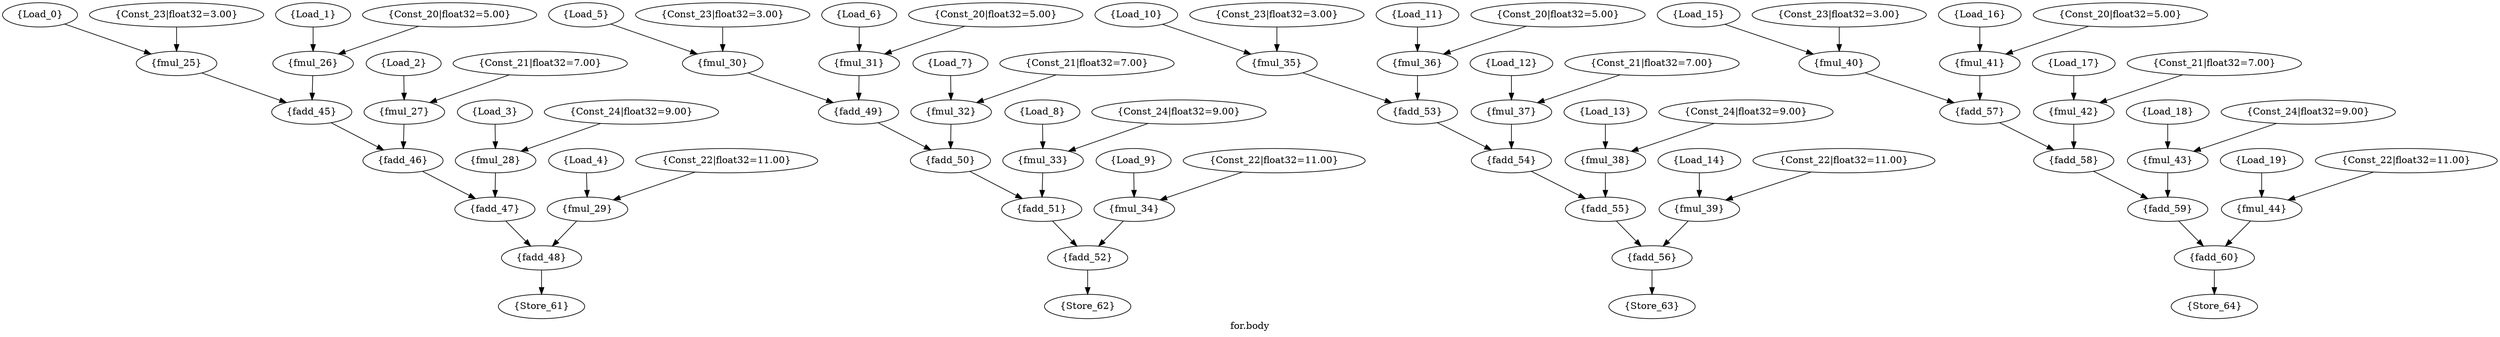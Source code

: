 /*
{
    "ALU" : ["FADD", "FMUL"],
    "MEMPORT" : ["input", "output"],
    "Constant" : ["const"],
    "Any2Pins" : "inPinA,inPinB"
}
*/

strict digraph "for.body" {
label="for.body";
Load_0 [data=array, label="{Load_0}", opcode=INPUT, h_width=32];
Load_1 [data=array, label="{Load_1}", opcode=INPUT, h_width=32];
Load_2 [data=array, label="{Load_2}", opcode=INPUT, h_width=32];
Load_3 [data=array, label="{Load_3}", opcode=INPUT, h_width=32];
Load_4 [data=array, label="{Load_4}", opcode=INPUT, h_width=32];
Load_5 [data=array, label="{Load_5}", opcode=INPUT, h_width=32];
Load_6 [data=array, label="{Load_6}", opcode=INPUT, h_width=32];
Load_7 [data=array, label="{Load_7}", opcode=INPUT, h_width=32];
Load_8 [data=array, label="{Load_8}", opcode=INPUT, h_width=32];
Load_9 [data=array, label="{Load_9}", opcode=INPUT, h_width=32];
Load_10 [data=array, label="{Load_10}", opcode=INPUT, h_width=32];
Load_11 [data=array, label="{Load_11}", opcode=INPUT, h_width=32];
Load_12 [data=array, label="{Load_12}", opcode=INPUT, h_width=32];
Load_13 [data=array, label="{Load_13}", opcode=INPUT, h_width=32];
Load_14 [data=array, label="{Load_14}", opcode=INPUT, h_width=32];
Load_15 [data=array, label="{Load_15}", opcode=INPUT, h_width=32];
Load_16 [data=array, label="{Load_16}", opcode=INPUT, h_width=32];
Load_17 [data=array, label="{Load_17}", opcode=INPUT, h_width=32];
Load_18 [data=array, label="{Load_18}", opcode=INPUT, h_width=32];
Load_19 [data=array, label="{Load_19}", opcode=INPUT, h_width=32];
fmul_25 [label="{fmul_25}", opcode=FMUL, h_width=32];
fmul_26 [label="{fmul_26}", opcode=FMUL, h_width=32];
fmul_27 [label="{fmul_27}", opcode=FMUL, h_width=32];
fmul_28 [label="{fmul_28}", opcode=FMUL, h_width=32];
fmul_29 [label="{fmul_29}", opcode=FMUL, h_width=32];
fmul_30 [label="{fmul_30}", opcode=FMUL, h_width=32];
fmul_31 [label="{fmul_31}", opcode=FMUL, h_width=32];
fmul_32 [label="{fmul_32}", opcode=FMUL, h_width=32];
fmul_33 [label="{fmul_33}", opcode=FMUL, h_width=32];
fmul_34 [label="{fmul_34}", opcode=FMUL, h_width=32];
fmul_35 [label="{fmul_35}", opcode=FMUL, h_width=32];
fmul_36 [label="{fmul_36}", opcode=FMUL, h_width=32];
fmul_37 [label="{fmul_37}", opcode=FMUL, h_width=32];
fmul_38 [label="{fmul_38}", opcode=FMUL, h_width=32];
fmul_39 [label="{fmul_39}", opcode=FMUL, h_width=32];
fmul_40 [label="{fmul_40}", opcode=FMUL, h_width=32];
fmul_41 [label="{fmul_41}", opcode=FMUL, h_width=32];
fmul_42 [label="{fmul_42}", opcode=FMUL, h_width=32];
fmul_43 [label="{fmul_43}", opcode=FMUL, h_width=32];
fmul_44 [label="{fmul_44}", opcode=FMUL, h_width=32];
fadd_45 [label="{fadd_45}", opcode=FADD, h_width=32];
fadd_46 [label="{fadd_46}", opcode=FADD, h_width=32];
fadd_47 [label="{fadd_47}", opcode=FADD, h_width=32];
fadd_48 [label="{fadd_48}", opcode=FADD, h_width=32];
fadd_49 [label="{fadd_49}", opcode=FADD, h_width=32];
fadd_50 [label="{fadd_50}", opcode=FADD, h_width=32];
fadd_51 [label="{fadd_51}", opcode=FADD, h_width=32];
fadd_52 [label="{fadd_52}", opcode=FADD, h_width=32];
fadd_53 [label="{fadd_53}", opcode=FADD, h_width=32];
fadd_54 [label="{fadd_54}", opcode=FADD, h_width=32];
fadd_55 [label="{fadd_55}", opcode=FADD, h_width=32];
fadd_56 [label="{fadd_56}", opcode=FADD, h_width=32];
fadd_57 [label="{fadd_57}", opcode=FADD, h_width=32];
fadd_58 [label="{fadd_58}", opcode=FADD, h_width=32];
fadd_59 [label="{fadd_59}", opcode=FADD, h_width=32];
fadd_60 [label="{fadd_60}", opcode=FADD, h_width=32];
Store_61 [data=arraySol, label="{Store_61}", opcode=OUTPUT, h_width=32];
Store_62 [data=arraySol, label="{Store_62}", opcode=OUTPUT, h_width=32];
Store_63 [data=arraySol, label="{Store_63}", opcode=OUTPUT, h_width=32];
Store_64 [data=arraySol, label="{Store_64}", opcode=OUTPUT, h_width=32];
Const_66 [constVal="1", float32="5.00", label="{Const_20|float32=5.00}", opcode=CONST, h_width=32];
Const_67 [constVal="1", float32="5.00", label="{Const_20|float32=5.00}", opcode=CONST, h_width=32];
Const_68 [constVal="1", float32="5.00", label="{Const_20|float32=5.00}", opcode=CONST, h_width=32];
Const_69 [constVal="1", float32="5.00", label="{Const_20|float32=5.00}", opcode=CONST, h_width=32];
Const_70 [constVal="1", float32="7.00", label="{Const_21|float32=7.00}", opcode=CONST, h_width=32];
Const_71 [constVal="1", float32="7.00", label="{Const_21|float32=7.00}", opcode=CONST, h_width=32];
Const_72 [constVal="1", float32="7.00", label="{Const_21|float32=7.00}", opcode=CONST, h_width=32];
Const_73 [constVal="1", float32="7.00", label="{Const_21|float32=7.00}", opcode=CONST, h_width=32];
Const_74 [constVal="1", float32="11.00", label="{Const_22|float32=11.00}", opcode=CONST, h_width=32];
Const_75 [constVal="1", float32="11.00", label="{Const_22|float32=11.00}", opcode=CONST, h_width=32];
Const_76 [constVal="1", float32="11.00", label="{Const_22|float32=11.00}", opcode=CONST, h_width=32];
Const_77 [constVal="1", float32="11.00", label="{Const_22|float32=11.00}", opcode=CONST, h_width=32];
Const_78 [constVal="1", float32="3.00", label="{Const_23|float32=3.00}", opcode=CONST, h_width=32];
Const_79 [constVal="1", float32="3.00", label="{Const_23|float32=3.00}", opcode=CONST, h_width=32];
Const_80 [constVal="1", float32="3.00", label="{Const_23|float32=3.00}", opcode=CONST, h_width=32];
Const_81 [constVal="1", float32="3.00", label="{Const_23|float32=3.00}", opcode=CONST, h_width=32];
Const_82 [constVal="1", float32="9.00", label="{Const_24|float32=9.00}", opcode=CONST, h_width=32];
Const_83 [constVal="1", float32="9.00", label="{Const_24|float32=9.00}", opcode=CONST, h_width=32];
Const_84 [constVal="1", float32="9.00", label="{Const_24|float32=9.00}", opcode=CONST, h_width=32];
Const_85 [constVal="1", float32="9.00", label="{Const_24|float32=9.00}", opcode=CONST, h_width=32];
Load_0 -> fmul_25  [driver=outPinA, load=Any2Pins];
Load_1 -> fmul_26  [driver=outPinA, load=Any2Pins];
Load_2 -> fmul_27  [driver=outPinA, load=Any2Pins];
Load_3 -> fmul_28  [driver=outPinA, load=Any2Pins];
Load_4 -> fmul_29  [driver=outPinA, load=Any2Pins];
Load_5 -> fmul_30  [driver=outPinA, load=Any2Pins];
Load_6 -> fmul_31  [driver=outPinA, load=Any2Pins];
Load_7 -> fmul_32  [driver=outPinA, load=Any2Pins];
Load_8 -> fmul_33  [driver=outPinA, load=Any2Pins];
Load_9 -> fmul_34  [driver=outPinA, load=Any2Pins];
Load_10 -> fmul_35  [driver=outPinA, load=Any2Pins];
Load_11 -> fmul_36  [driver=outPinA, load=Any2Pins];
Load_12 -> fmul_37  [driver=outPinA, load=Any2Pins];
Load_13 -> fmul_38  [driver=outPinA, load=Any2Pins];
Load_14 -> fmul_39  [driver=outPinA, load=Any2Pins];
Load_15 -> fmul_40  [driver=outPinA, load=Any2Pins];
Load_16 -> fmul_41  [driver=outPinA, load=Any2Pins];
Load_17 -> fmul_42  [driver=outPinA, load=Any2Pins];
Load_18 -> fmul_43  [driver=outPinA, load=Any2Pins];
Load_19 -> fmul_44  [driver=outPinA, load=Any2Pins];
fmul_25 -> fadd_45  [driver=outPinA, load=Any2Pins];
fmul_26 -> fadd_45  [driver=outPinA, load=Any2Pins];
fmul_27 -> fadd_46  [driver=outPinA, load=Any2Pins];
fmul_28 -> fadd_47  [driver=outPinA, load=Any2Pins];
fmul_29 -> fadd_48  [driver=outPinA, load=Any2Pins];
fmul_30 -> fadd_49  [driver=outPinA, load=Any2Pins];
fmul_31 -> fadd_49  [driver=outPinA, load=Any2Pins];
fmul_32 -> fadd_50  [driver=outPinA, load=Any2Pins];
fmul_33 -> fadd_51  [driver=outPinA, load=Any2Pins];
fmul_34 -> fadd_52  [driver=outPinA, load=Any2Pins];
fmul_35 -> fadd_53  [driver=outPinA, load=Any2Pins];
fmul_36 -> fadd_53  [driver=outPinA, load=Any2Pins];
fmul_37 -> fadd_54  [driver=outPinA, load=Any2Pins];
fmul_38 -> fadd_55  [driver=outPinA, load=Any2Pins];
fmul_39 -> fadd_56  [driver=outPinA, load=Any2Pins];
fmul_40 -> fadd_57  [driver=outPinA, load=Any2Pins];
fmul_41 -> fadd_57  [driver=outPinA, load=Any2Pins];
fmul_42 -> fadd_58  [driver=outPinA, load=Any2Pins];
fmul_43 -> fadd_59  [driver=outPinA, load=Any2Pins];
fmul_44 -> fadd_60  [driver=outPinA, load=Any2Pins];
fadd_45 -> fadd_46  [driver=outPinA, load=Any2Pins];
fadd_46 -> fadd_47  [driver=outPinA, load=Any2Pins];
fadd_47 -> fadd_48  [driver=outPinA, load=Any2Pins];
fadd_48 -> Store_61  [driver=outPinA, load=Any2Pins];
fadd_49 -> fadd_50  [driver=outPinA, load=Any2Pins];
fadd_50 -> fadd_51  [driver=outPinA, load=Any2Pins];
fadd_51 -> fadd_52  [driver=outPinA, load=Any2Pins];
fadd_52 -> Store_62  [driver=outPinA, load=Any2Pins];
fadd_53 -> fadd_54  [driver=outPinA, load=Any2Pins];
fadd_54 -> fadd_55  [driver=outPinA, load=Any2Pins];
fadd_55 -> fadd_56  [driver=outPinA, load=Any2Pins];
fadd_56 -> Store_63  [driver=outPinA, load=Any2Pins];
fadd_57 -> fadd_58  [driver=outPinA, load=Any2Pins];
fadd_58 -> fadd_59  [driver=outPinA, load=Any2Pins];
fadd_59 -> fadd_60  [driver=outPinA, load=Any2Pins];
fadd_60 -> Store_64  [driver=outPinA, load=Any2Pins];
Const_66 -> fmul_31  [driver=outPinA, load=Any2Pins];
Const_67 -> fmul_41  [driver=outPinA, load=Any2Pins];
Const_68 -> fmul_26  [driver=outPinA, load=Any2Pins];
Const_69 -> fmul_36  [driver=outPinA, load=Any2Pins];
Const_70 -> fmul_37  [driver=outPinA, load=Any2Pins];
Const_71 -> fmul_32  [driver=outPinA, load=Any2Pins];
Const_72 -> fmul_42  [driver=outPinA, load=Any2Pins];
Const_73 -> fmul_27  [driver=outPinA, load=Any2Pins];
Const_74 -> fmul_39  [driver=outPinA, load=Any2Pins];
Const_75 -> fmul_44  [driver=outPinA, load=Any2Pins];
Const_76 -> fmul_34  [driver=outPinA, load=Any2Pins];
Const_77 -> fmul_29  [driver=outPinA, load=Any2Pins];
Const_78 -> fmul_35  [driver=outPinA, load=Any2Pins];
Const_79 -> fmul_40  [driver=outPinA, load=Any2Pins];
Const_80 -> fmul_25  [driver=outPinA, load=Any2Pins];
Const_81 -> fmul_30  [driver=outPinA, load=Any2Pins];
Const_82 -> fmul_33  [driver=outPinA, load=Any2Pins];
Const_83 -> fmul_28  [driver=outPinA, load=Any2Pins];
Const_84 -> fmul_38  [driver=outPinA, load=Any2Pins];
Const_85 -> fmul_43  [driver=outPinA, load=Any2Pins];
}
